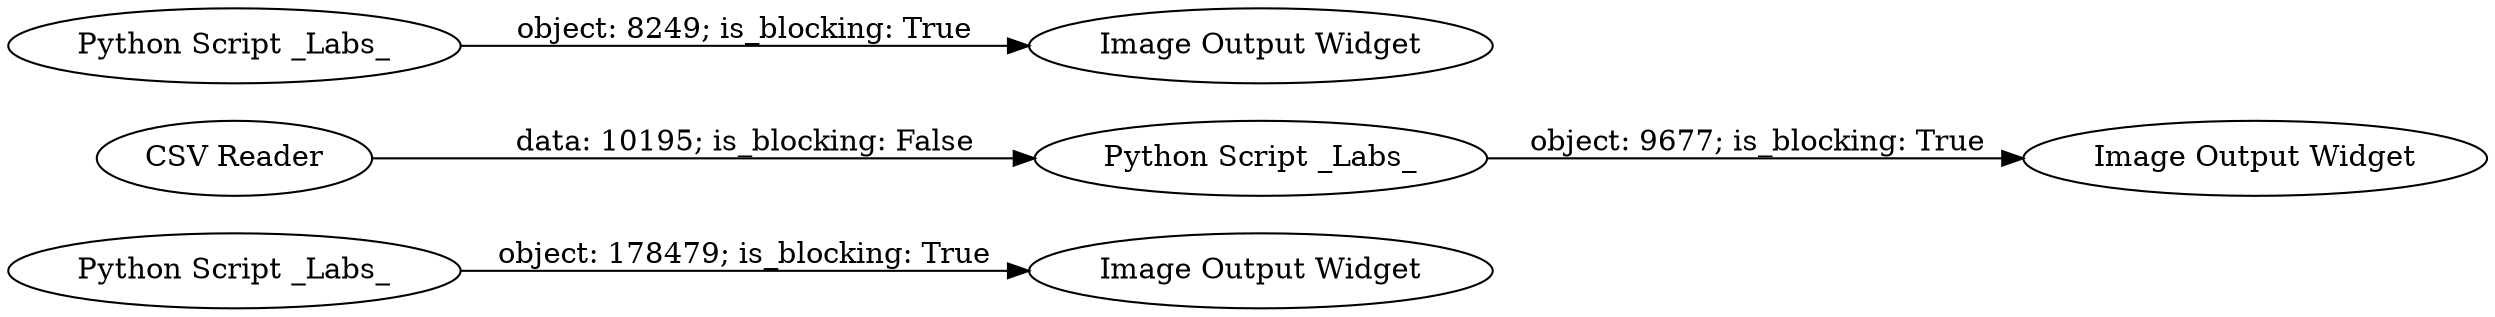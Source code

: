 digraph {
	"-2464409069303599224_6" [label="Python Script _Labs_"]
	"-2464409069303599224_7" [label="Image Output Widget"]
	"-2464409069303599224_3" [label="Image Output Widget"]
	"-2464409069303599224_2" [label="Python Script _Labs_"]
	"-2464409069303599224_1" [label="Python Script _Labs_"]
	"-2464409069303599224_4" [label="Image Output Widget"]
	"-2464409069303599224_5" [label="CSV Reader"]
	"-2464409069303599224_1" -> "-2464409069303599224_3" [label="object: 9677; is_blocking: True"]
	"-2464409069303599224_2" -> "-2464409069303599224_4" [label="object: 8249; is_blocking: True"]
	"-2464409069303599224_5" -> "-2464409069303599224_1" [label="data: 10195; is_blocking: False"]
	"-2464409069303599224_6" -> "-2464409069303599224_7" [label="object: 178479; is_blocking: True"]
	rankdir=LR
}
